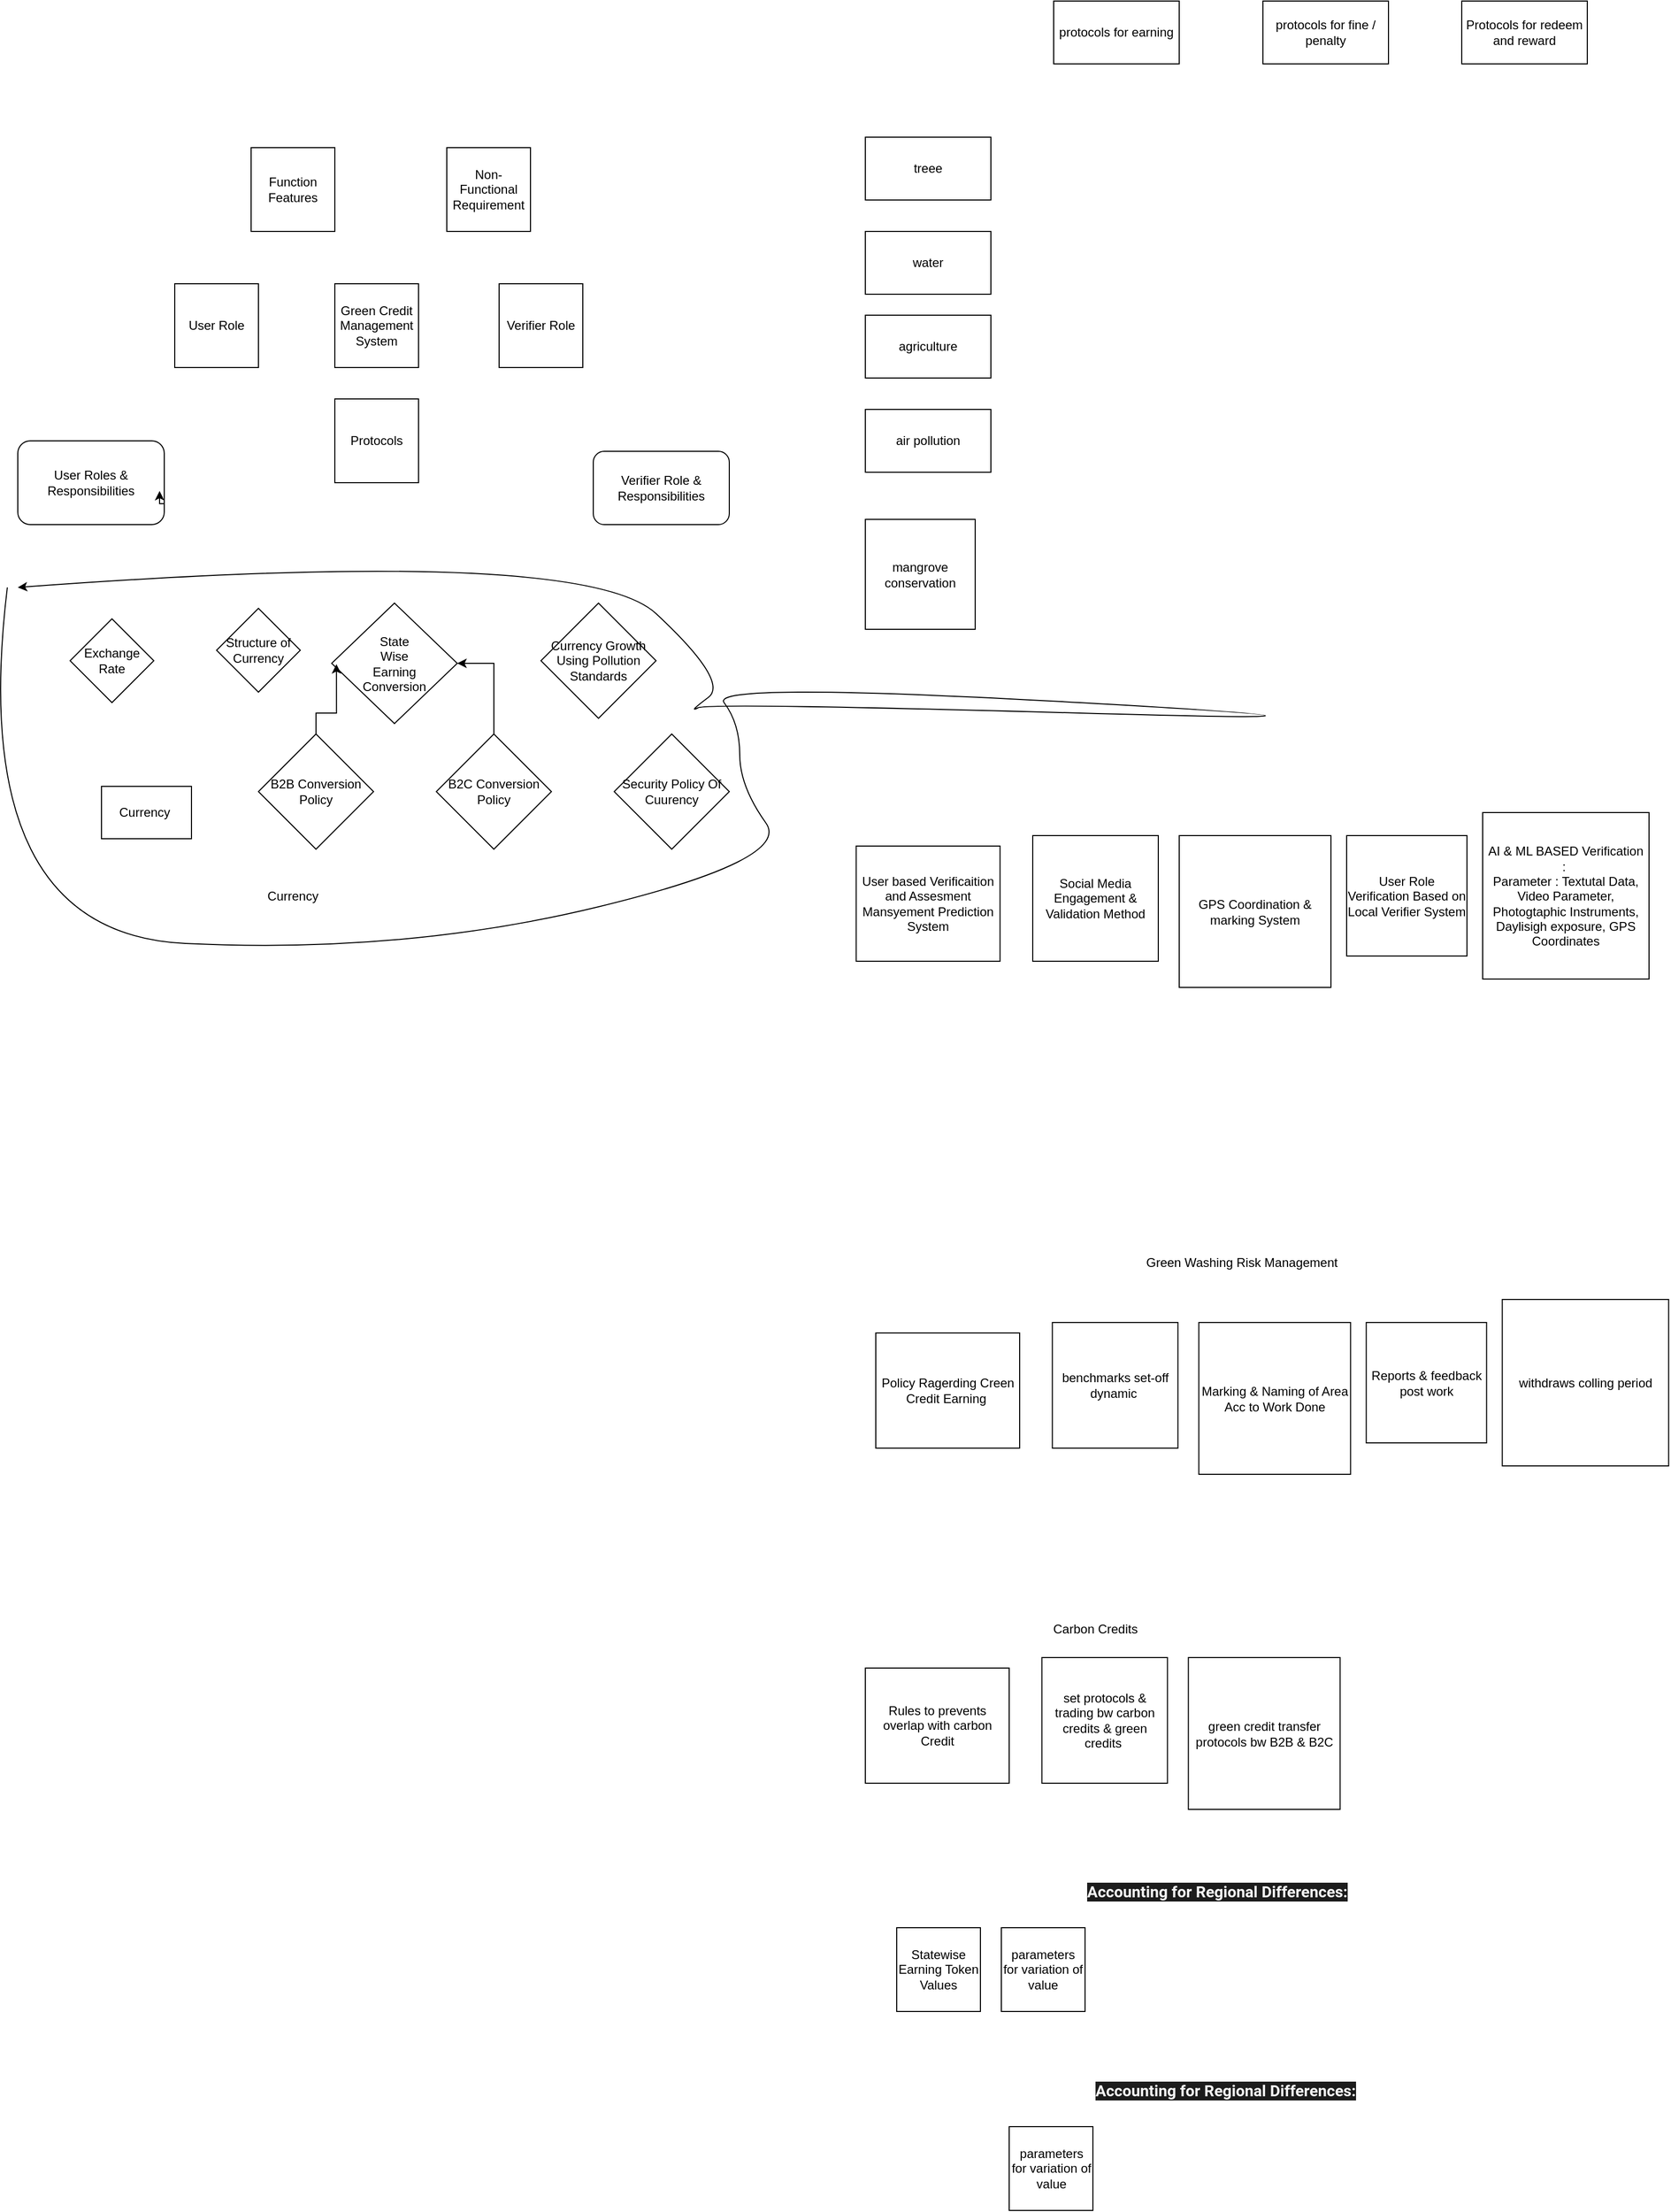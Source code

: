 <mxfile version="23.0.2" type="github">
  <diagram name="Page-1" id="QazOaiLqFIUU-B95EGwl">
    <mxGraphModel dx="1980" dy="1084" grid="1" gridSize="10" guides="1" tooltips="1" connect="1" arrows="1" fold="1" page="1" pageScale="1" pageWidth="827" pageHeight="1169" math="0" shadow="0">
      <root>
        <mxCell id="0" />
        <mxCell id="1" parent="0" />
        <mxCell id="W2mccz6P5e9vQjV3Yz7X-1" value="Green Credit Management System" style="whiteSpace=wrap;html=1;aspect=fixed;" vertex="1" parent="1">
          <mxGeometry x="373" y="310" width="80" height="80" as="geometry" />
        </mxCell>
        <mxCell id="W2mccz6P5e9vQjV3Yz7X-2" value="Verifier Role" style="whiteSpace=wrap;html=1;aspect=fixed;" vertex="1" parent="1">
          <mxGeometry x="530" y="310" width="80" height="80" as="geometry" />
        </mxCell>
        <mxCell id="W2mccz6P5e9vQjV3Yz7X-3" value="User Role" style="whiteSpace=wrap;html=1;aspect=fixed;" vertex="1" parent="1">
          <mxGeometry x="220" y="310" width="80" height="80" as="geometry" />
        </mxCell>
        <mxCell id="W2mccz6P5e9vQjV3Yz7X-4" value="Protocols" style="whiteSpace=wrap;html=1;aspect=fixed;" vertex="1" parent="1">
          <mxGeometry x="373" y="420" width="80" height="80" as="geometry" />
        </mxCell>
        <mxCell id="W2mccz6P5e9vQjV3Yz7X-5" value="Function Features" style="whiteSpace=wrap;html=1;aspect=fixed;" vertex="1" parent="1">
          <mxGeometry x="293" y="180" width="80" height="80" as="geometry" />
        </mxCell>
        <mxCell id="W2mccz6P5e9vQjV3Yz7X-6" value="Non-Functional Requirement" style="whiteSpace=wrap;html=1;aspect=fixed;" vertex="1" parent="1">
          <mxGeometry x="480" y="180" width="80" height="80" as="geometry" />
        </mxCell>
        <mxCell id="W2mccz6P5e9vQjV3Yz7X-7" value="User Roles &amp;amp; Responsibilities" style="rounded=1;whiteSpace=wrap;html=1;" vertex="1" parent="1">
          <mxGeometry x="70" y="460" width="140" height="80" as="geometry" />
        </mxCell>
        <mxCell id="W2mccz6P5e9vQjV3Yz7X-8" value="Verifier Role &amp;amp; Responsibilities" style="rounded=1;whiteSpace=wrap;html=1;" vertex="1" parent="1">
          <mxGeometry x="620" y="470" width="130" height="70" as="geometry" />
        </mxCell>
        <mxCell id="W2mccz6P5e9vQjV3Yz7X-9" value="Currency&amp;nbsp;" style="rounded=0;whiteSpace=wrap;html=1;" vertex="1" parent="1">
          <mxGeometry x="150" y="790" width="86" height="50" as="geometry" />
        </mxCell>
        <mxCell id="W2mccz6P5e9vQjV3Yz7X-11" value="Structure of Currency" style="rhombus;whiteSpace=wrap;html=1;" vertex="1" parent="1">
          <mxGeometry x="260" y="620" width="80" height="80" as="geometry" />
        </mxCell>
        <mxCell id="W2mccz6P5e9vQjV3Yz7X-12" value="Exchange Rate" style="rhombus;whiteSpace=wrap;html=1;" vertex="1" parent="1">
          <mxGeometry x="120" y="630" width="80" height="80" as="geometry" />
        </mxCell>
        <mxCell id="W2mccz6P5e9vQjV3Yz7X-13" value="State &lt;br&gt;Wise &lt;br&gt;Earning &lt;br&gt;Conversion" style="rhombus;whiteSpace=wrap;html=1;" vertex="1" parent="1">
          <mxGeometry x="370" y="615" width="120" height="115" as="geometry" />
        </mxCell>
        <mxCell id="W2mccz6P5e9vQjV3Yz7X-14" value="B2B Conversion Policy" style="rhombus;whiteSpace=wrap;html=1;" vertex="1" parent="1">
          <mxGeometry x="300" y="740" width="110" height="110" as="geometry" />
        </mxCell>
        <mxCell id="W2mccz6P5e9vQjV3Yz7X-17" style="edgeStyle=orthogonalEdgeStyle;rounded=0;orthogonalLoop=1;jettySize=auto;html=1;entryX=1;entryY=0.5;entryDx=0;entryDy=0;" edge="1" parent="1" source="W2mccz6P5e9vQjV3Yz7X-15" target="W2mccz6P5e9vQjV3Yz7X-13">
          <mxGeometry relative="1" as="geometry" />
        </mxCell>
        <mxCell id="W2mccz6P5e9vQjV3Yz7X-15" value="B2C Conversion Policy" style="rhombus;whiteSpace=wrap;html=1;" vertex="1" parent="1">
          <mxGeometry x="470" y="740" width="110" height="110" as="geometry" />
        </mxCell>
        <mxCell id="W2mccz6P5e9vQjV3Yz7X-16" style="edgeStyle=orthogonalEdgeStyle;rounded=0;orthogonalLoop=1;jettySize=auto;html=1;entryX=0.038;entryY=0.507;entryDx=0;entryDy=0;entryPerimeter=0;" edge="1" parent="1" source="W2mccz6P5e9vQjV3Yz7X-14" target="W2mccz6P5e9vQjV3Yz7X-13">
          <mxGeometry relative="1" as="geometry" />
        </mxCell>
        <mxCell id="W2mccz6P5e9vQjV3Yz7X-18" value="Currency Growth Using Pollution Standards" style="rhombus;whiteSpace=wrap;html=1;" vertex="1" parent="1">
          <mxGeometry x="570" y="615" width="110" height="110" as="geometry" />
        </mxCell>
        <mxCell id="W2mccz6P5e9vQjV3Yz7X-19" value="Security Policy Of Cuurency" style="rhombus;whiteSpace=wrap;html=1;" vertex="1" parent="1">
          <mxGeometry x="640" y="740" width="110" height="110" as="geometry" />
        </mxCell>
        <mxCell id="W2mccz6P5e9vQjV3Yz7X-21" style="edgeStyle=orthogonalEdgeStyle;rounded=0;orthogonalLoop=1;jettySize=auto;html=1;exitX=1;exitY=0.75;exitDx=0;exitDy=0;entryX=0.968;entryY=0.598;entryDx=0;entryDy=0;entryPerimeter=0;" edge="1" parent="1" source="W2mccz6P5e9vQjV3Yz7X-7" target="W2mccz6P5e9vQjV3Yz7X-7">
          <mxGeometry relative="1" as="geometry" />
        </mxCell>
        <mxCell id="W2mccz6P5e9vQjV3Yz7X-26" value="" style="curved=1;endArrow=classic;html=1;rounded=0;" edge="1" parent="1">
          <mxGeometry width="50" height="50" relative="1" as="geometry">
            <mxPoint x="60" y="600" as="sourcePoint" />
            <mxPoint x="70" y="600" as="targetPoint" />
            <Array as="points">
              <mxPoint x="20" y="930" />
              <mxPoint x="440" y="950" />
              <mxPoint x="810" y="860" />
              <mxPoint x="760" y="790" />
              <mxPoint x="760" y="730" />
              <mxPoint x="730" y="690" />
              <mxPoint x="1440" y="730" />
              <mxPoint x="730" y="710" />
              <mxPoint x="710" y="720" />
              <mxPoint x="750" y="690" />
              <mxPoint x="610" y="560" />
            </Array>
          </mxGeometry>
        </mxCell>
        <mxCell id="W2mccz6P5e9vQjV3Yz7X-27" value="Currency" style="text;html=1;strokeColor=none;fillColor=none;align=center;verticalAlign=middle;whiteSpace=wrap;rounded=0;" vertex="1" parent="1">
          <mxGeometry x="303" y="880" width="60" height="30" as="geometry" />
        </mxCell>
        <mxCell id="W2mccz6P5e9vQjV3Yz7X-28" value="protocols for earning" style="rounded=0;whiteSpace=wrap;html=1;" vertex="1" parent="1">
          <mxGeometry x="1060" y="40" width="120" height="60" as="geometry" />
        </mxCell>
        <mxCell id="W2mccz6P5e9vQjV3Yz7X-29" value="treee" style="rounded=0;whiteSpace=wrap;html=1;" vertex="1" parent="1">
          <mxGeometry x="880" y="170" width="120" height="60" as="geometry" />
        </mxCell>
        <mxCell id="W2mccz6P5e9vQjV3Yz7X-30" value="water" style="rounded=0;whiteSpace=wrap;html=1;" vertex="1" parent="1">
          <mxGeometry x="880" y="260" width="120" height="60" as="geometry" />
        </mxCell>
        <mxCell id="W2mccz6P5e9vQjV3Yz7X-31" value="agriculture" style="rounded=0;whiteSpace=wrap;html=1;" vertex="1" parent="1">
          <mxGeometry x="880" y="340" width="120" height="60" as="geometry" />
        </mxCell>
        <mxCell id="W2mccz6P5e9vQjV3Yz7X-32" value="air pollution" style="rounded=0;whiteSpace=wrap;html=1;" vertex="1" parent="1">
          <mxGeometry x="880" y="430" width="120" height="60" as="geometry" />
        </mxCell>
        <mxCell id="W2mccz6P5e9vQjV3Yz7X-33" value="mangrove conservation" style="whiteSpace=wrap;html=1;aspect=fixed;" vertex="1" parent="1">
          <mxGeometry x="880" y="535" width="105" height="105" as="geometry" />
        </mxCell>
        <mxCell id="W2mccz6P5e9vQjV3Yz7X-35" value="protocols for fine / penalty" style="rounded=0;whiteSpace=wrap;html=1;" vertex="1" parent="1">
          <mxGeometry x="1260" y="40" width="120" height="60" as="geometry" />
        </mxCell>
        <mxCell id="W2mccz6P5e9vQjV3Yz7X-36" value="Protocols for redeem and reward" style="rounded=0;whiteSpace=wrap;html=1;" vertex="1" parent="1">
          <mxGeometry x="1450" y="40" width="120" height="60" as="geometry" />
        </mxCell>
        <mxCell id="W2mccz6P5e9vQjV3Yz7X-37" value="User based Verificaition and Assesment Mansyement Prediction System" style="rounded=0;whiteSpace=wrap;html=1;" vertex="1" parent="1">
          <mxGeometry x="871.25" y="847" width="137.5" height="110" as="geometry" />
        </mxCell>
        <mxCell id="W2mccz6P5e9vQjV3Yz7X-38" value="Social Media Engagement &amp;amp; Validation Method" style="whiteSpace=wrap;html=1;aspect=fixed;" vertex="1" parent="1">
          <mxGeometry x="1040" y="837" width="120" height="120" as="geometry" />
        </mxCell>
        <mxCell id="W2mccz6P5e9vQjV3Yz7X-39" value="User Role Verification Based on Local Verifier System" style="whiteSpace=wrap;html=1;aspect=fixed;" vertex="1" parent="1">
          <mxGeometry x="1340" y="837" width="115" height="115" as="geometry" />
        </mxCell>
        <mxCell id="W2mccz6P5e9vQjV3Yz7X-40" value="AI &amp;amp; ML BASED Verification :&amp;nbsp;&lt;br&gt;Parameter : Textutal Data, Video Parameter, Photogtaphic Instruments, Daylisigh exposure, GPS Coordinates" style="whiteSpace=wrap;html=1;aspect=fixed;" vertex="1" parent="1">
          <mxGeometry x="1470" y="815" width="159" height="159" as="geometry" />
        </mxCell>
        <mxCell id="W2mccz6P5e9vQjV3Yz7X-41" value="GPS Coordination &amp;amp; marking System" style="whiteSpace=wrap;html=1;aspect=fixed;" vertex="1" parent="1">
          <mxGeometry x="1180" y="837" width="145" height="145" as="geometry" />
        </mxCell>
        <mxCell id="W2mccz6P5e9vQjV3Yz7X-43" value="Green Washing Risk Management" style="text;html=1;strokeColor=none;fillColor=none;align=center;verticalAlign=middle;whiteSpace=wrap;rounded=0;" vertex="1" parent="1">
          <mxGeometry x="870" y="1230" width="740" height="30" as="geometry" />
        </mxCell>
        <mxCell id="W2mccz6P5e9vQjV3Yz7X-44" value="Policy Ragerding Creen Credit Earning&amp;nbsp;" style="rounded=0;whiteSpace=wrap;html=1;" vertex="1" parent="1">
          <mxGeometry x="890" y="1312" width="137.5" height="110" as="geometry" />
        </mxCell>
        <mxCell id="W2mccz6P5e9vQjV3Yz7X-45" value="benchmarks set-off dynamic&amp;nbsp;" style="whiteSpace=wrap;html=1;aspect=fixed;" vertex="1" parent="1">
          <mxGeometry x="1058.75" y="1302" width="120" height="120" as="geometry" />
        </mxCell>
        <mxCell id="W2mccz6P5e9vQjV3Yz7X-46" value="Reports &amp;amp; feedback post work" style="whiteSpace=wrap;html=1;aspect=fixed;" vertex="1" parent="1">
          <mxGeometry x="1358.75" y="1302" width="115" height="115" as="geometry" />
        </mxCell>
        <mxCell id="W2mccz6P5e9vQjV3Yz7X-47" value="withdraws colling period" style="whiteSpace=wrap;html=1;aspect=fixed;" vertex="1" parent="1">
          <mxGeometry x="1488.75" y="1280" width="159" height="159" as="geometry" />
        </mxCell>
        <mxCell id="W2mccz6P5e9vQjV3Yz7X-48" value="Marking &amp;amp; Naming of Area Acc to Work Done" style="whiteSpace=wrap;html=1;aspect=fixed;" vertex="1" parent="1">
          <mxGeometry x="1198.75" y="1302" width="145" height="145" as="geometry" />
        </mxCell>
        <mxCell id="W2mccz6P5e9vQjV3Yz7X-49" value="Rules to prevents overlap with carbon Credit" style="rounded=0;whiteSpace=wrap;html=1;" vertex="1" parent="1">
          <mxGeometry x="880" y="1632" width="137.5" height="110" as="geometry" />
        </mxCell>
        <mxCell id="W2mccz6P5e9vQjV3Yz7X-50" value="set protocols &amp;amp; trading bw carbon credits &amp;amp; green credits&amp;nbsp;" style="whiteSpace=wrap;html=1;aspect=fixed;" vertex="1" parent="1">
          <mxGeometry x="1048.75" y="1622" width="120" height="120" as="geometry" />
        </mxCell>
        <mxCell id="W2mccz6P5e9vQjV3Yz7X-53" value="green credit transfer protocols bw B2B &amp;amp; B2C" style="whiteSpace=wrap;html=1;aspect=fixed;" vertex="1" parent="1">
          <mxGeometry x="1188.75" y="1622" width="145" height="145" as="geometry" />
        </mxCell>
        <mxCell id="W2mccz6P5e9vQjV3Yz7X-54" value="Carbon Credits" style="text;html=1;strokeColor=none;fillColor=none;align=center;verticalAlign=middle;whiteSpace=wrap;rounded=0;" vertex="1" parent="1">
          <mxGeometry x="730" y="1580" width="740" height="30" as="geometry" />
        </mxCell>
        <mxCell id="W2mccz6P5e9vQjV3Yz7X-55" value="&lt;strong style=&quot;box-sizing: border-box; font-weight: bolder; color: rgb(245, 245, 245); font-family: Roboto, sans-serif; font-size: 15px; font-style: normal; font-variant-ligatures: normal; font-variant-caps: normal; letter-spacing: normal; orphans: 2; text-align: left; text-indent: 0px; text-transform: none; widows: 2; word-spacing: 0px; -webkit-text-stroke-width: 0px; background-color: rgb(28, 28, 28); text-decoration-thickness: initial; text-decoration-style: initial; text-decoration-color: initial;&quot;&gt;Accounting for Regional Differences:&lt;/strong&gt;" style="text;whiteSpace=wrap;html=1;" vertex="1" parent="1">
          <mxGeometry x="1090" y="1830" width="280" height="40" as="geometry" />
        </mxCell>
        <mxCell id="W2mccz6P5e9vQjV3Yz7X-56" value="Statewise Earning Token Values" style="whiteSpace=wrap;html=1;aspect=fixed;" vertex="1" parent="1">
          <mxGeometry x="910" y="1880" width="80" height="80" as="geometry" />
        </mxCell>
        <mxCell id="W2mccz6P5e9vQjV3Yz7X-57" value="parameters for variation of value" style="whiteSpace=wrap;html=1;aspect=fixed;" vertex="1" parent="1">
          <mxGeometry x="1010" y="1880" width="80" height="80" as="geometry" />
        </mxCell>
        <mxCell id="W2mccz6P5e9vQjV3Yz7X-58" value="&lt;strong style=&quot;box-sizing: border-box; font-weight: bolder; color: rgb(245, 245, 245); font-family: Roboto, sans-serif; font-size: 15px; font-style: normal; font-variant-ligatures: normal; font-variant-caps: normal; letter-spacing: normal; orphans: 2; text-align: left; text-indent: 0px; text-transform: none; widows: 2; word-spacing: 0px; -webkit-text-stroke-width: 0px; background-color: rgb(28, 28, 28); text-decoration-thickness: initial; text-decoration-style: initial; text-decoration-color: initial;&quot;&gt;Accounting for Regional Differences:&lt;/strong&gt;" style="text;whiteSpace=wrap;html=1;" vertex="1" parent="1">
          <mxGeometry x="1097.5" y="2020" width="280" height="40" as="geometry" />
        </mxCell>
        <mxCell id="W2mccz6P5e9vQjV3Yz7X-59" value="parameters for variation of value" style="whiteSpace=wrap;html=1;aspect=fixed;" vertex="1" parent="1">
          <mxGeometry x="1017.5" y="2070" width="80" height="80" as="geometry" />
        </mxCell>
      </root>
    </mxGraphModel>
  </diagram>
</mxfile>
